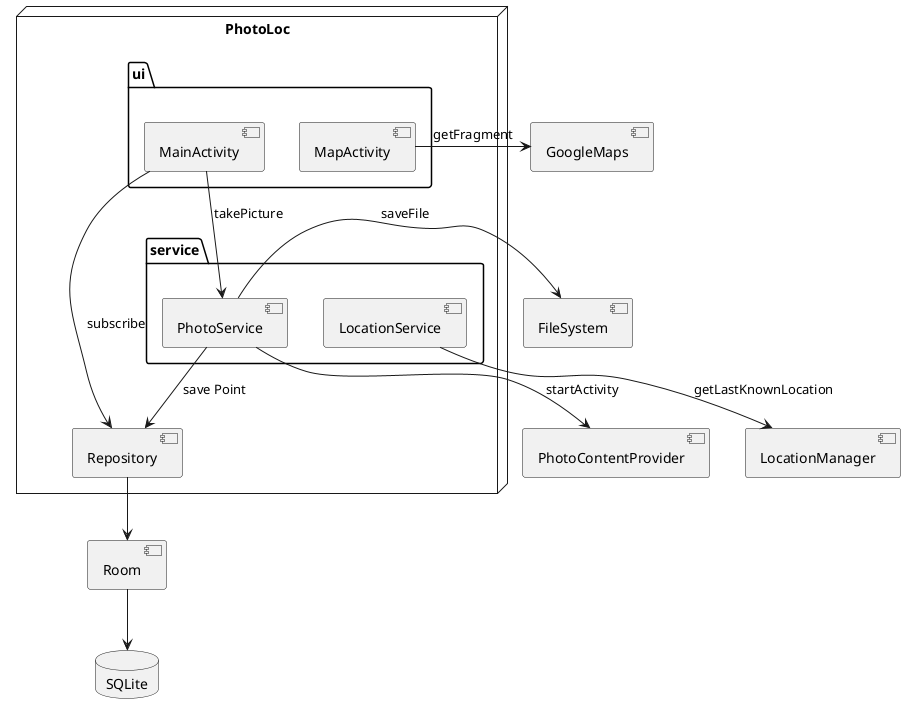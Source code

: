 @startuml
database SQLite as sql
component Room as r
component GoogleMaps as goog
component PhotoContentProvider as cp
component LocationManager as lm
component FileSystem as fs
node PhotoLoc as pl {
    component Repository as rep

    package ui {
        component MapActivity as map
        component MainActivity as main
    }
    package service {
        component PhotoService as ps
        component LocationService as ls
    }
}
ps --> rep:save Point
rep --> r
r --> sql
map -> goog: getFragment
ps --> cp: startActivity
ls --> lm: getLastKnownLocation
main --> ps: takePicture
main --> rep: subscribe
ps -> fs: saveFile
@enduml